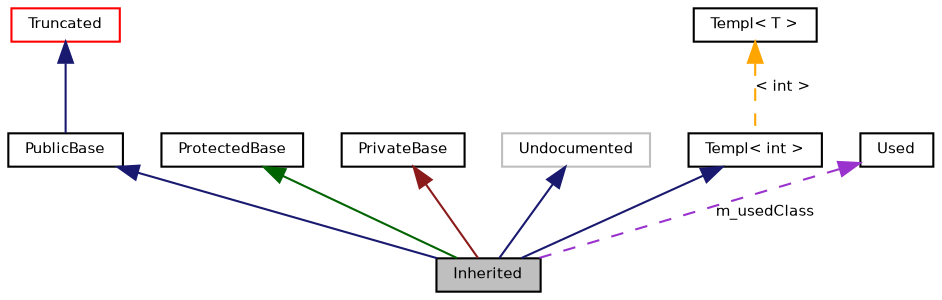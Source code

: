 digraph "Légende du graphe"
{
 // INTERACTIVE_SVG=YES
  bgcolor="transparent";
  edge [fontname="Helvetica",fontsize="7",labelfontname="Helvetica",labelfontsize="7"];
  node [fontname="Helvetica",fontsize="7",shape=record];
  Node9 [shape="box",label="Inherited",fontsize="7",height=0.2,width=0.4,fontname="Helvetica",fillcolor="grey75",style="filled" fontcolor="black"];
  Node10 -> Node9 [dir="back",color="midnightblue",fontsize="7",style="solid",fontname="Helvetica"];
  Node10 [shape="box",label="PublicBase",fontsize="7",height=0.2,width=0.4,fontname="Helvetica",color="black",URL="$classPublicBase.html"];
  Node11 -> Node10 [dir="back",color="midnightblue",fontsize="7",style="solid",fontname="Helvetica"];
  Node11 [shape="box",label="Truncated",fontsize="7",height=0.2,width=0.4,fontname="Helvetica",color="red",URL="$classTruncated.html"];
  Node13 -> Node9 [dir="back",color="darkgreen",fontsize="7",style="solid",fontname="Helvetica"];
  Node13 [shape="box",label="ProtectedBase",fontsize="7",height=0.2,width=0.4,fontname="Helvetica",color="black",URL="$classProtectedBase.html"];
  Node14 -> Node9 [dir="back",color="firebrick4",fontsize="7",style="solid",fontname="Helvetica"];
  Node14 [shape="box",label="PrivateBase",fontsize="7",height=0.2,width=0.4,fontname="Helvetica",color="black",URL="$classPrivateBase.html"];
  Node15 -> Node9 [dir="back",color="midnightblue",fontsize="7",style="solid",fontname="Helvetica"];
  Node15 [shape="box",label="Undocumented",fontsize="7",height=0.2,width=0.4,fontname="Helvetica",color="grey75"];
  Node16 -> Node9 [dir="back",color="midnightblue",fontsize="7",style="solid",fontname="Helvetica"];
  Node16 [shape="box",label="Templ< int >",fontsize="7",height=0.2,width=0.4,fontname="Helvetica",color="black",URL="$classTempl.html"];
  Node17 -> Node16 [dir="back",color="orange",fontsize="7",style="dashed",label="< int >",fontname="Helvetica"];
  Node17 [shape="box",label="Templ< T >",fontsize="7",height=0.2,width=0.4,fontname="Helvetica",color="black",URL="$classTempl.html"];
  Node18 -> Node9 [dir="back",color="darkorchid3",fontsize="7",style="dashed",label="m_usedClass",fontname="Helvetica"];
  Node18 [shape="box",label="Used",fontsize="7",height=0.2,width=0.4,fontname="Helvetica",color="black",URL="$classUsed.html"];
}
